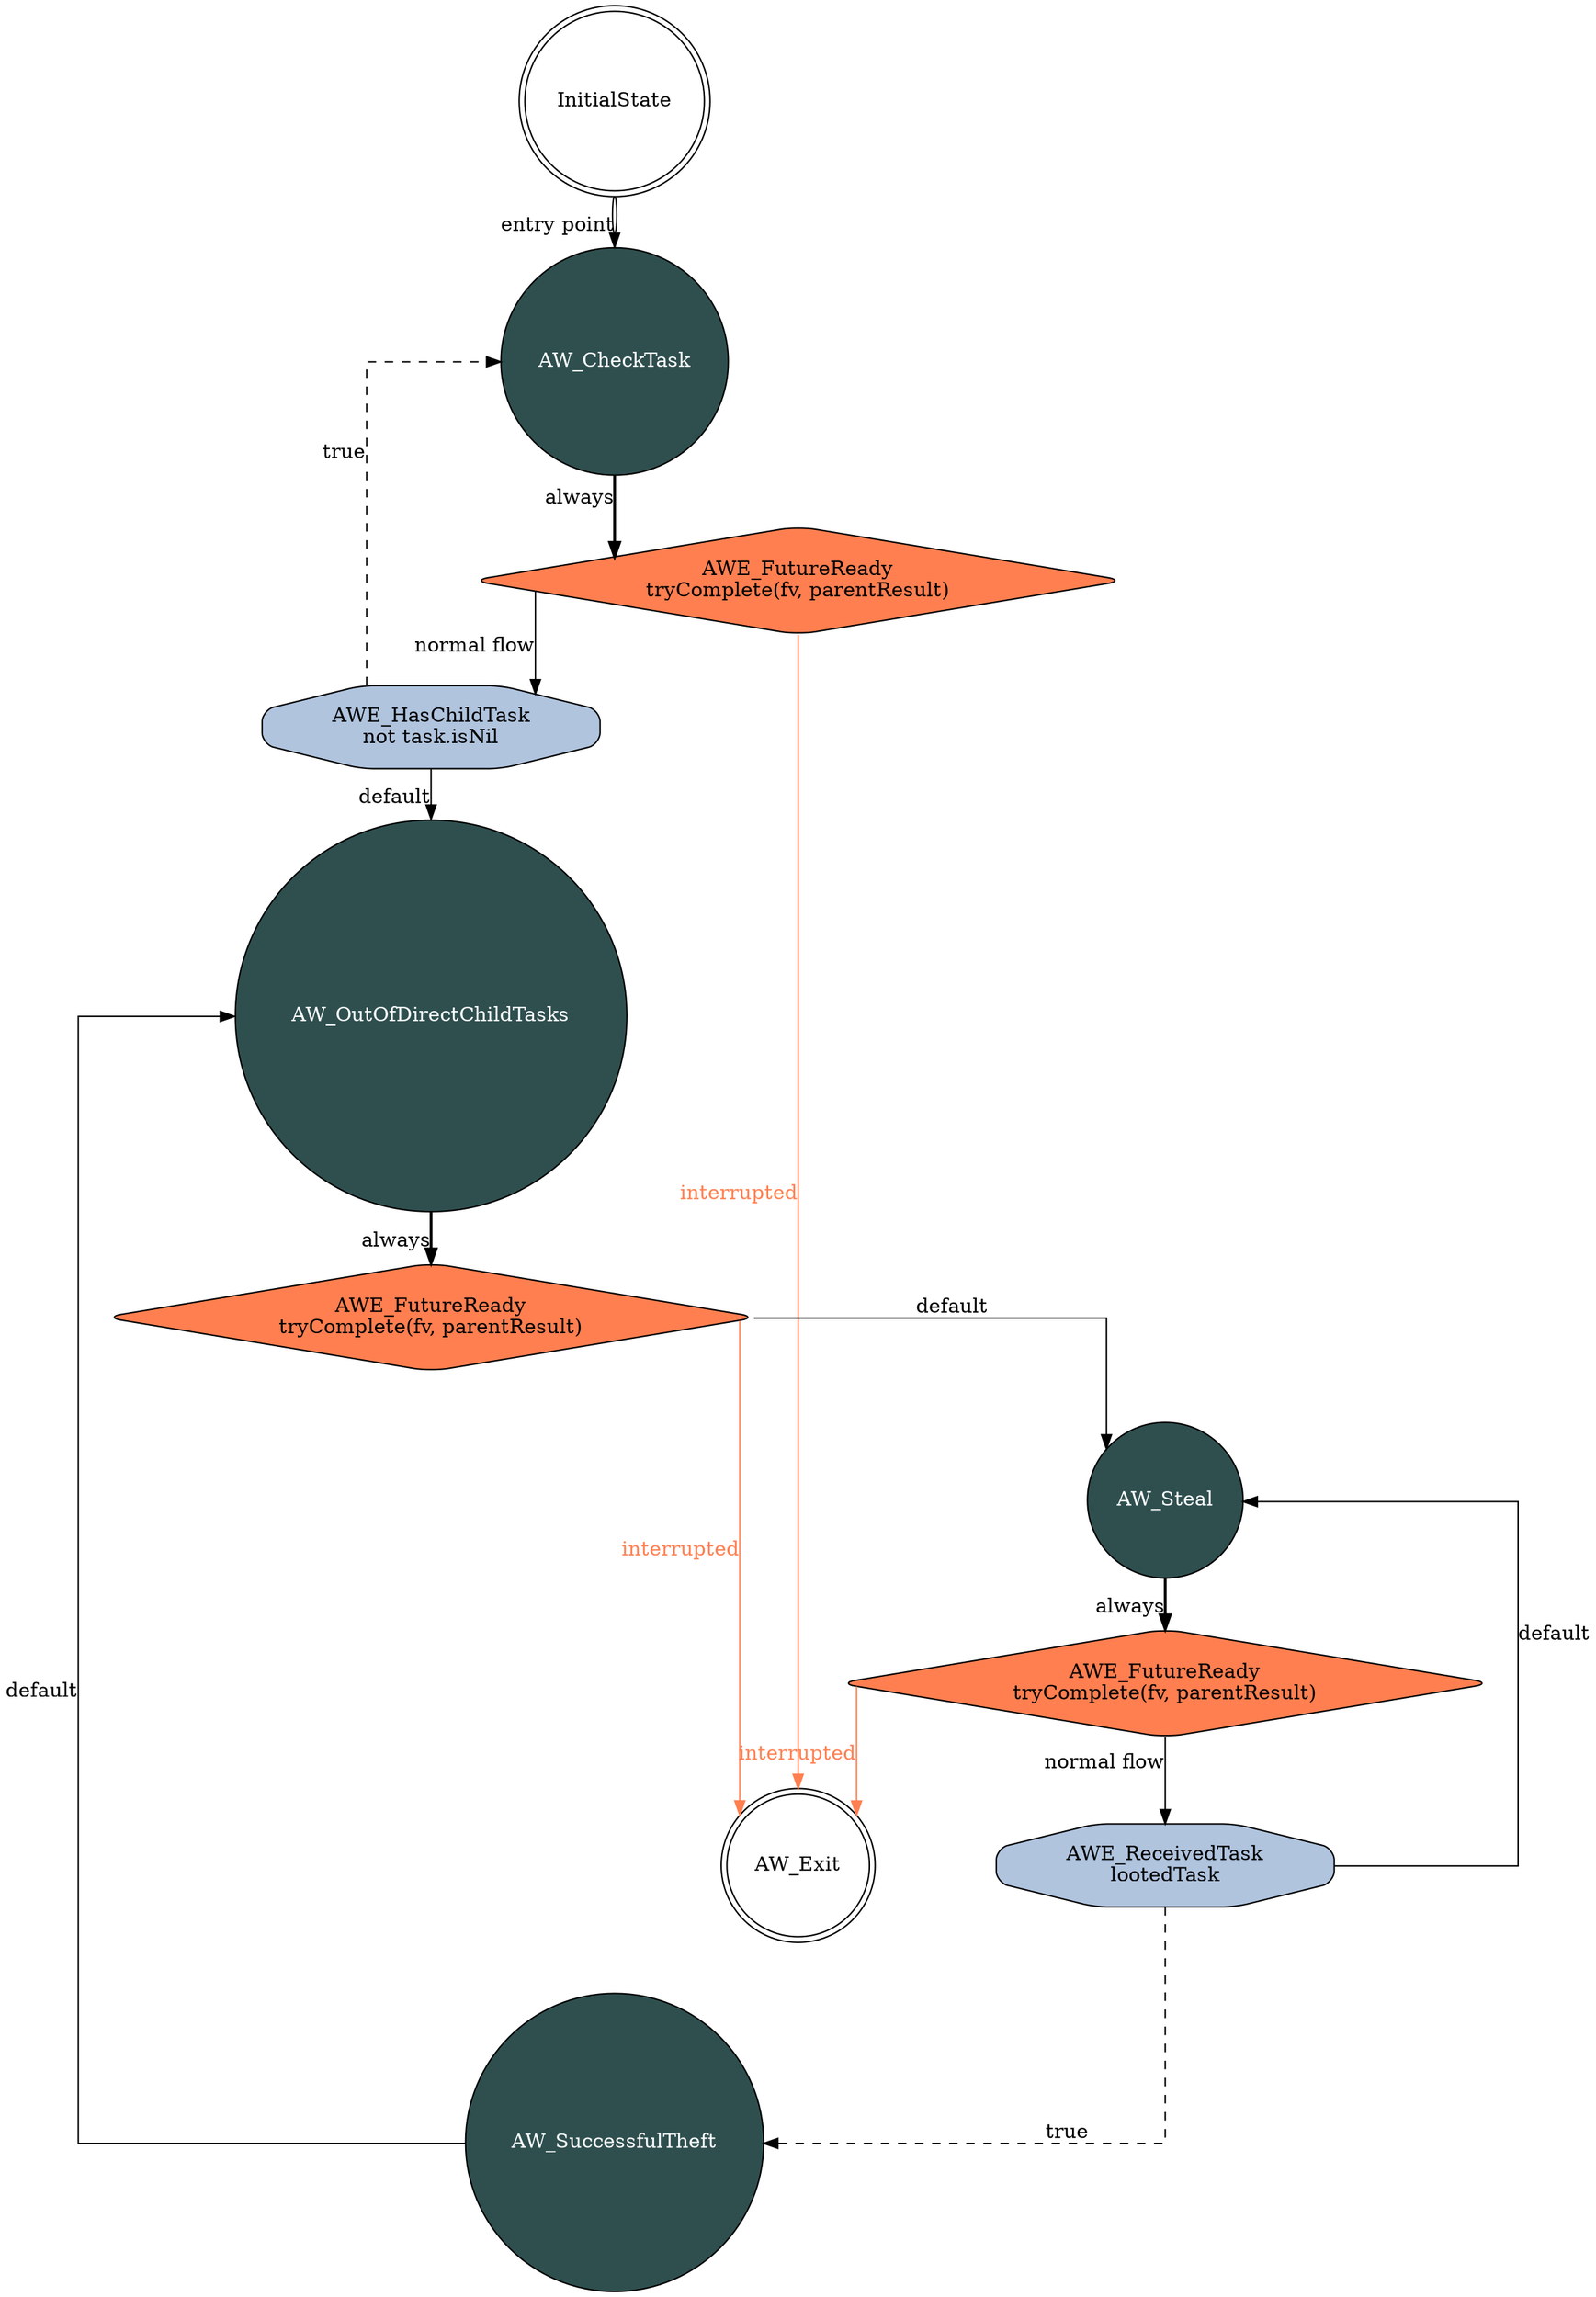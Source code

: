 digraph awaitFSA{
    splines=ortho;
    node [shape = doublecircle]; InitialState AW_Exit;
    node [shape = circle, fontcolor=white, fillcolor=darkslategrey, style="filled"]; AW_Steal AW_SuccessfulTheft AW_CheckTask AW_OutOfDirectChildTasks;
    InitialState -> AW_CheckTask [color="black:invis:black", xlabel="entry point"];
    node [shape = octagon, fontcolor=black, fillcolor=lightsteelblue, style="rounded,filled"]; AW_Steal_AWE_ReceivedTask AW_CheckTask_AWE_HasChildTask ;
    node [shape = diamond, fontcolor=black, fillcolor=coral, style="rounded,filled"]; AW_Steal_AWE_FutureReady AW_CheckTask_AWE_FutureReady AW_OutOfDirectChildTasks_AWE_FutureReady ;
    AW_Steal_AWE_ReceivedTask [label="AWE_ReceivedTask\nlootedTask"];
    AW_CheckTask_AWE_HasChildTask [label="AWE_HasChildTask\nnot task.isNil"];
    AW_Steal_AWE_FutureReady [label="AWE_FutureReady\ntryComplete(fv, parentResult)"];
    AW_CheckTask_AWE_FutureReady [label="AWE_FutureReady\ntryComplete(fv, parentResult)"];
    AW_OutOfDirectChildTasks_AWE_FutureReady [label="AWE_FutureReady\ntryComplete(fv, parentResult)"];
    AW_Steal -> AW_Steal_AWE_FutureReady[style=bold, xlabel="always"];
    AW_Steal_AWE_FutureReady -> AW_Exit [color="coral", fontcolor="coral", xlabel="interrupted"];
    AW_Steal_AWE_FutureReady -> AW_Steal_AWE_ReceivedTask[xlabel="normal flow"];
    AW_Steal_AWE_ReceivedTask -> AW_SuccessfulTheft [style=dashed, xlabel="true"];
    AW_Steal_AWE_ReceivedTask -> AW_Steal [xlabel="default"];
    AW_SuccessfulTheft -> AW_OutOfDirectChildTasks [xlabel="default"];
    AW_CheckTask -> AW_CheckTask_AWE_FutureReady[style=bold, xlabel="always"];
    AW_CheckTask_AWE_FutureReady -> AW_Exit [color="coral", fontcolor="coral", xlabel="interrupted"];
    AW_CheckTask_AWE_FutureReady -> AW_CheckTask_AWE_HasChildTask[xlabel="normal flow"];
    AW_CheckTask_AWE_HasChildTask -> AW_CheckTask [style=dashed, xlabel="true"];
    AW_CheckTask_AWE_HasChildTask -> AW_OutOfDirectChildTasks [xlabel="default"];
    AW_OutOfDirectChildTasks -> AW_OutOfDirectChildTasks_AWE_FutureReady[style=bold, xlabel="always"];
    AW_OutOfDirectChildTasks_AWE_FutureReady -> AW_Exit [color="coral", fontcolor="coral", xlabel="interrupted"];
    AW_OutOfDirectChildTasks_AWE_FutureReady -> AW_Steal [xlabel="default"];
}
